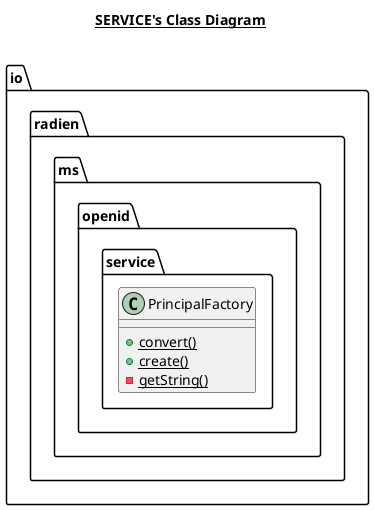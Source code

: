 @startuml

title __SERVICE's Class Diagram__\n

  namespace io.radien.ms.openid.service {
    class io.radien.ms.openid.service.PrincipalFactory {
        {static} + convert()
        {static} + create()
        {static} - getString()
    }
  }
  








@enduml
